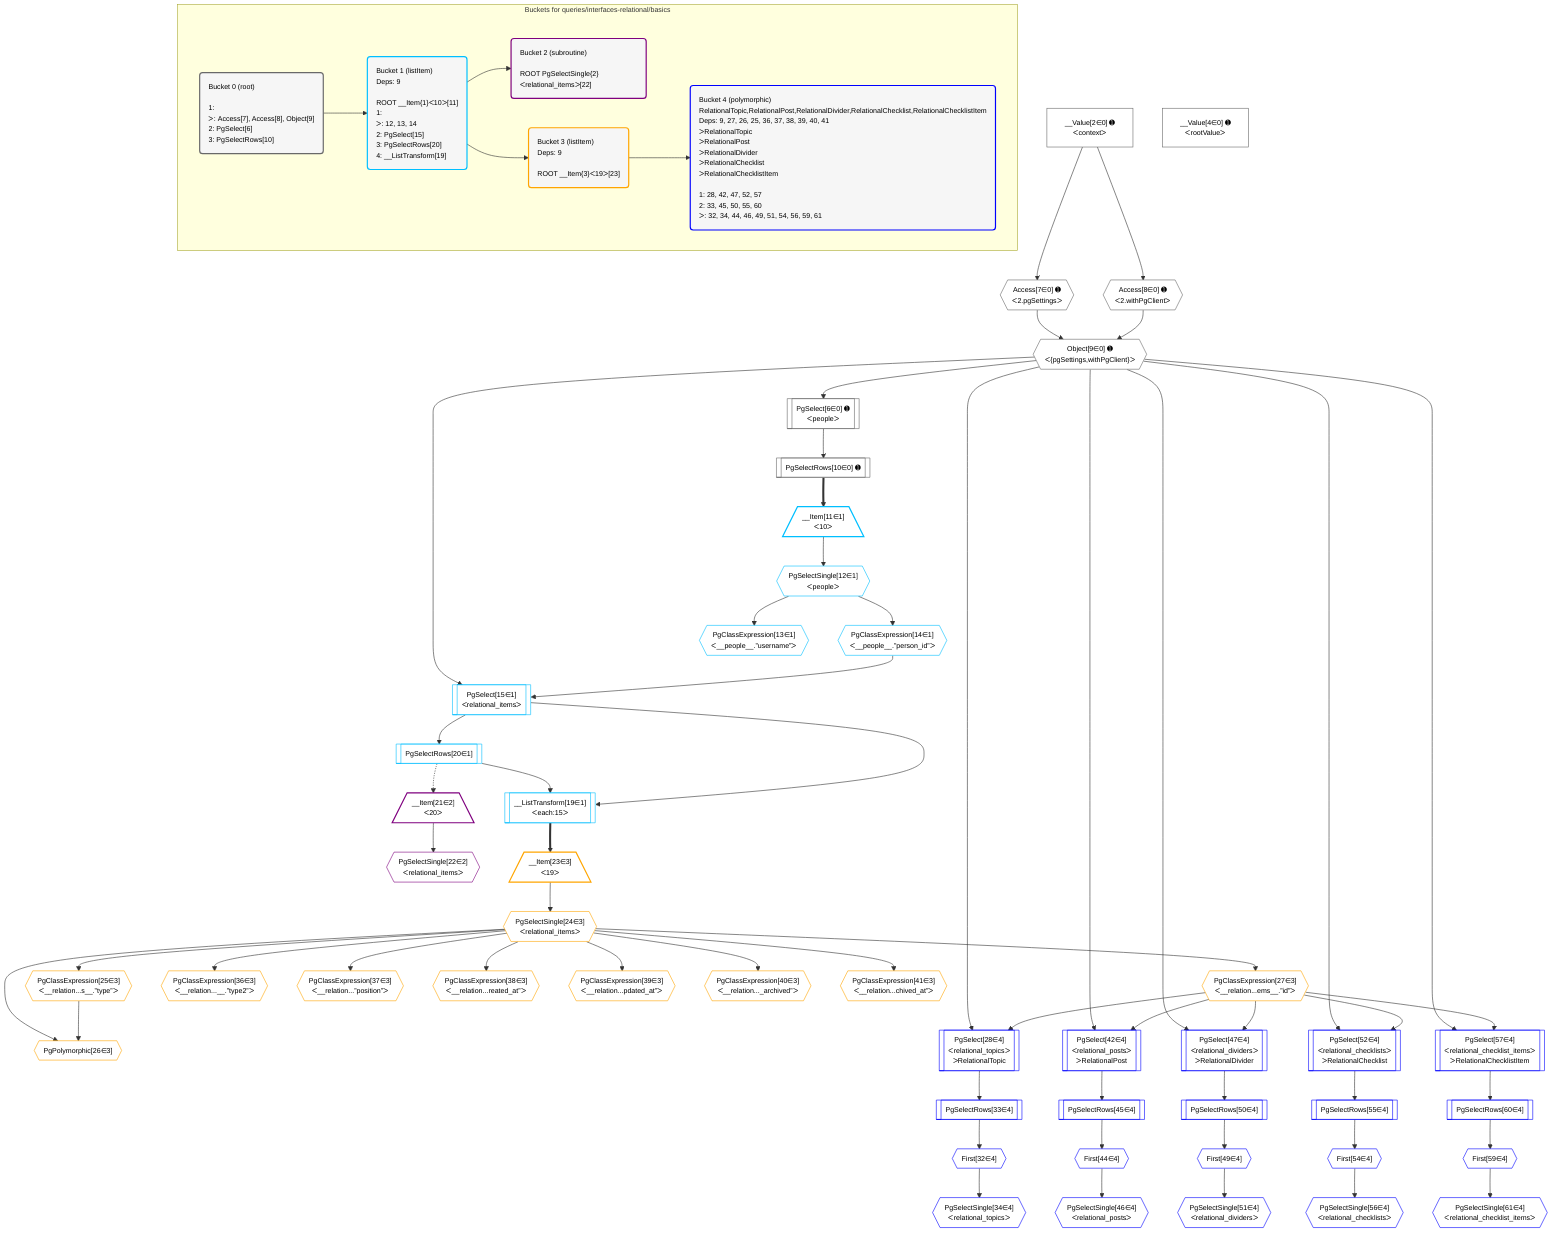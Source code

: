 %%{init: {'themeVariables': { 'fontSize': '12px'}}}%%
graph TD
    classDef path fill:#eee,stroke:#000,color:#000
    classDef plan fill:#fff,stroke-width:1px,color:#000
    classDef itemplan fill:#fff,stroke-width:2px,color:#000
    classDef unbatchedplan fill:#dff,stroke-width:1px,color:#000
    classDef sideeffectplan fill:#fcc,stroke-width:2px,color:#000
    classDef bucket fill:#f6f6f6,color:#000,stroke-width:2px,text-align:left


    %% plan dependencies
    Object9{{"Object[9∈0] ➊<br />ᐸ{pgSettings,withPgClient}ᐳ"}}:::plan
    Access7{{"Access[7∈0] ➊<br />ᐸ2.pgSettingsᐳ"}}:::plan
    Access8{{"Access[8∈0] ➊<br />ᐸ2.withPgClientᐳ"}}:::plan
    Access7 & Access8 --> Object9
    PgSelect6[["PgSelect[6∈0] ➊<br />ᐸpeopleᐳ"]]:::plan
    Object9 --> PgSelect6
    __Value2["__Value[2∈0] ➊<br />ᐸcontextᐳ"]:::plan
    __Value2 --> Access7
    __Value2 --> Access8
    PgSelectRows10[["PgSelectRows[10∈0] ➊"]]:::plan
    PgSelect6 --> PgSelectRows10
    __Value4["__Value[4∈0] ➊<br />ᐸrootValueᐳ"]:::plan
    PgSelect15[["PgSelect[15∈1]<br />ᐸrelational_itemsᐳ"]]:::plan
    PgClassExpression14{{"PgClassExpression[14∈1]<br />ᐸ__people__.”person_id”ᐳ"}}:::plan
    Object9 & PgClassExpression14 --> PgSelect15
    __ListTransform19[["__ListTransform[19∈1]<br />ᐸeach:15ᐳ"]]:::plan
    PgSelectRows20[["PgSelectRows[20∈1]"]]:::plan
    PgSelectRows20 & PgSelect15 --> __ListTransform19
    __Item11[/"__Item[11∈1]<br />ᐸ10ᐳ"\]:::itemplan
    PgSelectRows10 ==> __Item11
    PgSelectSingle12{{"PgSelectSingle[12∈1]<br />ᐸpeopleᐳ"}}:::plan
    __Item11 --> PgSelectSingle12
    PgClassExpression13{{"PgClassExpression[13∈1]<br />ᐸ__people__.”username”ᐳ"}}:::plan
    PgSelectSingle12 --> PgClassExpression13
    PgSelectSingle12 --> PgClassExpression14
    PgSelect15 --> PgSelectRows20
    __Item21[/"__Item[21∈2]<br />ᐸ20ᐳ"\]:::itemplan
    PgSelectRows20 -.-> __Item21
    PgSelectSingle22{{"PgSelectSingle[22∈2]<br />ᐸrelational_itemsᐳ"}}:::plan
    __Item21 --> PgSelectSingle22
    PgPolymorphic26{{"PgPolymorphic[26∈3]"}}:::plan
    PgSelectSingle24{{"PgSelectSingle[24∈3]<br />ᐸrelational_itemsᐳ"}}:::plan
    PgClassExpression25{{"PgClassExpression[25∈3]<br />ᐸ__relation...s__.”type”ᐳ"}}:::plan
    PgSelectSingle24 & PgClassExpression25 --> PgPolymorphic26
    __Item23[/"__Item[23∈3]<br />ᐸ19ᐳ"\]:::itemplan
    __ListTransform19 ==> __Item23
    __Item23 --> PgSelectSingle24
    PgSelectSingle24 --> PgClassExpression25
    PgClassExpression27{{"PgClassExpression[27∈3]<br />ᐸ__relation...ems__.”id”ᐳ"}}:::plan
    PgSelectSingle24 --> PgClassExpression27
    PgClassExpression36{{"PgClassExpression[36∈3]<br />ᐸ__relation...__.”type2”ᐳ"}}:::plan
    PgSelectSingle24 --> PgClassExpression36
    PgClassExpression37{{"PgClassExpression[37∈3]<br />ᐸ__relation...”position”ᐳ"}}:::plan
    PgSelectSingle24 --> PgClassExpression37
    PgClassExpression38{{"PgClassExpression[38∈3]<br />ᐸ__relation...reated_at”ᐳ"}}:::plan
    PgSelectSingle24 --> PgClassExpression38
    PgClassExpression39{{"PgClassExpression[39∈3]<br />ᐸ__relation...pdated_at”ᐳ"}}:::plan
    PgSelectSingle24 --> PgClassExpression39
    PgClassExpression40{{"PgClassExpression[40∈3]<br />ᐸ__relation..._archived”ᐳ"}}:::plan
    PgSelectSingle24 --> PgClassExpression40
    PgClassExpression41{{"PgClassExpression[41∈3]<br />ᐸ__relation...chived_at”ᐳ"}}:::plan
    PgSelectSingle24 --> PgClassExpression41
    PgSelect28[["PgSelect[28∈4]<br />ᐸrelational_topicsᐳ<br />ᐳRelationalTopic"]]:::plan
    Object9 & PgClassExpression27 --> PgSelect28
    PgSelect42[["PgSelect[42∈4]<br />ᐸrelational_postsᐳ<br />ᐳRelationalPost"]]:::plan
    Object9 & PgClassExpression27 --> PgSelect42
    PgSelect47[["PgSelect[47∈4]<br />ᐸrelational_dividersᐳ<br />ᐳRelationalDivider"]]:::plan
    Object9 & PgClassExpression27 --> PgSelect47
    PgSelect52[["PgSelect[52∈4]<br />ᐸrelational_checklistsᐳ<br />ᐳRelationalChecklist"]]:::plan
    Object9 & PgClassExpression27 --> PgSelect52
    PgSelect57[["PgSelect[57∈4]<br />ᐸrelational_checklist_itemsᐳ<br />ᐳRelationalChecklistItem"]]:::plan
    Object9 & PgClassExpression27 --> PgSelect57
    First32{{"First[32∈4]"}}:::plan
    PgSelectRows33[["PgSelectRows[33∈4]"]]:::plan
    PgSelectRows33 --> First32
    PgSelect28 --> PgSelectRows33
    PgSelectSingle34{{"PgSelectSingle[34∈4]<br />ᐸrelational_topicsᐳ"}}:::plan
    First32 --> PgSelectSingle34
    First44{{"First[44∈4]"}}:::plan
    PgSelectRows45[["PgSelectRows[45∈4]"]]:::plan
    PgSelectRows45 --> First44
    PgSelect42 --> PgSelectRows45
    PgSelectSingle46{{"PgSelectSingle[46∈4]<br />ᐸrelational_postsᐳ"}}:::plan
    First44 --> PgSelectSingle46
    First49{{"First[49∈4]"}}:::plan
    PgSelectRows50[["PgSelectRows[50∈4]"]]:::plan
    PgSelectRows50 --> First49
    PgSelect47 --> PgSelectRows50
    PgSelectSingle51{{"PgSelectSingle[51∈4]<br />ᐸrelational_dividersᐳ"}}:::plan
    First49 --> PgSelectSingle51
    First54{{"First[54∈4]"}}:::plan
    PgSelectRows55[["PgSelectRows[55∈4]"]]:::plan
    PgSelectRows55 --> First54
    PgSelect52 --> PgSelectRows55
    PgSelectSingle56{{"PgSelectSingle[56∈4]<br />ᐸrelational_checklistsᐳ"}}:::plan
    First54 --> PgSelectSingle56
    First59{{"First[59∈4]"}}:::plan
    PgSelectRows60[["PgSelectRows[60∈4]"]]:::plan
    PgSelectRows60 --> First59
    PgSelect57 --> PgSelectRows60
    PgSelectSingle61{{"PgSelectSingle[61∈4]<br />ᐸrelational_checklist_itemsᐳ"}}:::plan
    First59 --> PgSelectSingle61

    %% define steps

    subgraph "Buckets for queries/interfaces-relational/basics"
    Bucket0("Bucket 0 (root)<br /><br />1: <br />ᐳ: Access[7], Access[8], Object[9]<br />2: PgSelect[6]<br />3: PgSelectRows[10]"):::bucket
    classDef bucket0 stroke:#696969
    class Bucket0,__Value2,__Value4,PgSelect6,Access7,Access8,Object9,PgSelectRows10 bucket0
    Bucket1("Bucket 1 (listItem)<br />Deps: 9<br /><br />ROOT __Item{1}ᐸ10ᐳ[11]<br />1: <br />ᐳ: 12, 13, 14<br />2: PgSelect[15]<br />3: PgSelectRows[20]<br />4: __ListTransform[19]"):::bucket
    classDef bucket1 stroke:#00bfff
    class Bucket1,__Item11,PgSelectSingle12,PgClassExpression13,PgClassExpression14,PgSelect15,__ListTransform19,PgSelectRows20 bucket1
    Bucket2("Bucket 2 (subroutine)<br /><br />ROOT PgSelectSingle{2}ᐸrelational_itemsᐳ[22]"):::bucket
    classDef bucket2 stroke:#7f007f
    class Bucket2,__Item21,PgSelectSingle22 bucket2
    Bucket3("Bucket 3 (listItem)<br />Deps: 9<br /><br />ROOT __Item{3}ᐸ19ᐳ[23]"):::bucket
    classDef bucket3 stroke:#ffa500
    class Bucket3,__Item23,PgSelectSingle24,PgClassExpression25,PgPolymorphic26,PgClassExpression27,PgClassExpression36,PgClassExpression37,PgClassExpression38,PgClassExpression39,PgClassExpression40,PgClassExpression41 bucket3
    Bucket4("Bucket 4 (polymorphic)<br />RelationalTopic,RelationalPost,RelationalDivider,RelationalChecklist,RelationalChecklistItem<br />Deps: 9, 27, 26, 25, 36, 37, 38, 39, 40, 41<br />ᐳRelationalTopic<br />ᐳRelationalPost<br />ᐳRelationalDivider<br />ᐳRelationalChecklist<br />ᐳRelationalChecklistItem<br /><br />1: 28, 42, 47, 52, 57<br />2: 33, 45, 50, 55, 60<br />ᐳ: 32, 34, 44, 46, 49, 51, 54, 56, 59, 61"):::bucket
    classDef bucket4 stroke:#0000ff
    class Bucket4,PgSelect28,First32,PgSelectRows33,PgSelectSingle34,PgSelect42,First44,PgSelectRows45,PgSelectSingle46,PgSelect47,First49,PgSelectRows50,PgSelectSingle51,PgSelect52,First54,PgSelectRows55,PgSelectSingle56,PgSelect57,First59,PgSelectRows60,PgSelectSingle61 bucket4
    Bucket0 --> Bucket1
    Bucket1 --> Bucket2 & Bucket3
    Bucket3 --> Bucket4
    end